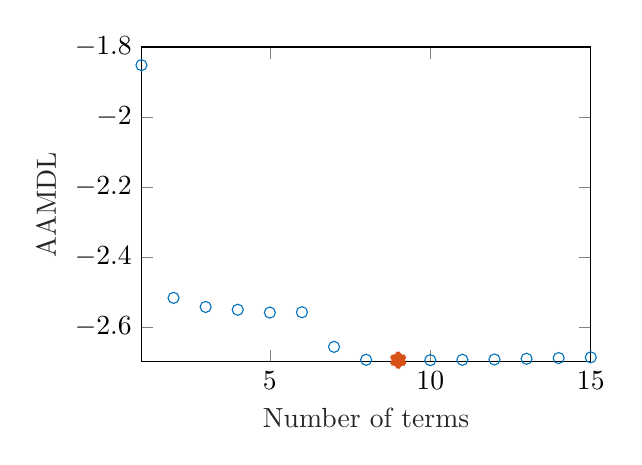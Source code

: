 % This file was created by matlab2tikz.
%
\definecolor{mycolor1}{rgb}{0.0,0.447,0.741}%
\definecolor{mycolor2}{rgb}{0.85,0.325,0.098}%
%
\begin{tikzpicture}

\begin{axis}[%
width=5.706cm,
height=4cm,
at={(0cm,0cm)},
scale only axis,
xmin=1,
xmax=15,
xlabel style={font=\color{white!15!black}},
xlabel={Number of terms},
ymin=-2.7,
ymax=-1.8,
ylabel style={font=\color{white!15!black}},
ylabel={AAMDL},
axis background/.style={fill=white}
]
\addplot [color=mycolor1, draw=none, mark=o, mark options={solid, mycolor1}, forget plot]
  table[row sep=crcr]{%
1	-1.852\\
2	-2.517\\
3	-2.543\\
4	-2.551\\
5	-2.559\\
6	-2.558\\
7	-2.657\\
8	-2.694\\
9	-2.695\\
10	-2.695\\
11	-2.694\\
12	-2.693\\
13	-2.691\\
14	-2.689\\
15	-2.687\\
};
\addplot [color=mycolor2, line width=5.0pt, draw=none, mark=asterisk, mark options={solid, mycolor2}, forget plot]
  table[row sep=crcr]{%
9	-2.695\\
};
\end{axis}
\end{tikzpicture}%
